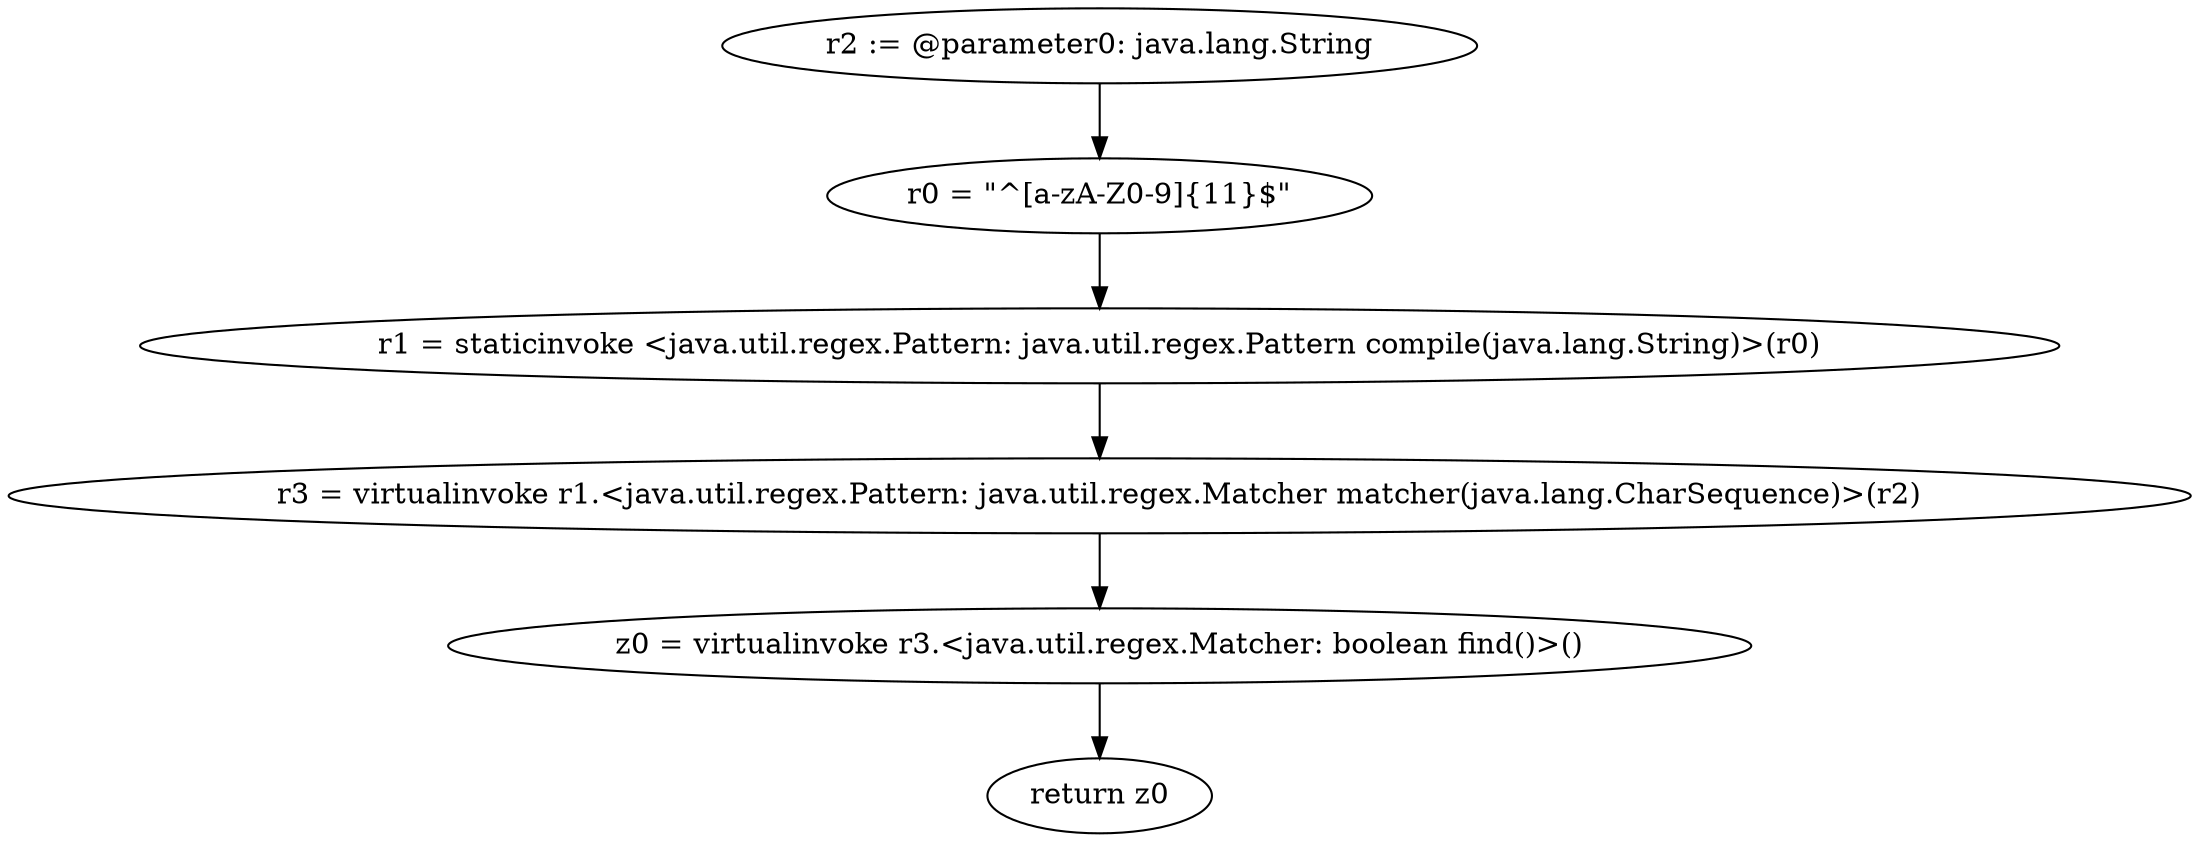 digraph "unitGraph" {
    "r2 := @parameter0: java.lang.String"
    "r0 = \"^[a-zA-Z0-9]{11}$\""
    "r1 = staticinvoke <java.util.regex.Pattern: java.util.regex.Pattern compile(java.lang.String)>(r0)"
    "r3 = virtualinvoke r1.<java.util.regex.Pattern: java.util.regex.Matcher matcher(java.lang.CharSequence)>(r2)"
    "z0 = virtualinvoke r3.<java.util.regex.Matcher: boolean find()>()"
    "return z0"
    "r2 := @parameter0: java.lang.String"->"r0 = \"^[a-zA-Z0-9]{11}$\"";
    "r0 = \"^[a-zA-Z0-9]{11}$\""->"r1 = staticinvoke <java.util.regex.Pattern: java.util.regex.Pattern compile(java.lang.String)>(r0)";
    "r1 = staticinvoke <java.util.regex.Pattern: java.util.regex.Pattern compile(java.lang.String)>(r0)"->"r3 = virtualinvoke r1.<java.util.regex.Pattern: java.util.regex.Matcher matcher(java.lang.CharSequence)>(r2)";
    "r3 = virtualinvoke r1.<java.util.regex.Pattern: java.util.regex.Matcher matcher(java.lang.CharSequence)>(r2)"->"z0 = virtualinvoke r3.<java.util.regex.Matcher: boolean find()>()";
    "z0 = virtualinvoke r3.<java.util.regex.Matcher: boolean find()>()"->"return z0";
}
